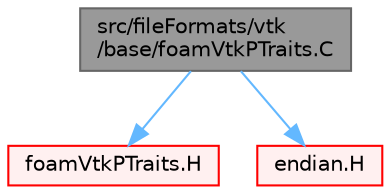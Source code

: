 digraph "src/fileFormats/vtk/base/foamVtkPTraits.C"
{
 // LATEX_PDF_SIZE
  bgcolor="transparent";
  edge [fontname=Helvetica,fontsize=10,labelfontname=Helvetica,labelfontsize=10];
  node [fontname=Helvetica,fontsize=10,shape=box,height=0.2,width=0.4];
  Node1 [id="Node000001",label="src/fileFormats/vtk\l/base/foamVtkPTraits.C",height=0.2,width=0.4,color="gray40", fillcolor="grey60", style="filled", fontcolor="black",tooltip=" "];
  Node1 -> Node2 [id="edge1_Node000001_Node000002",color="steelblue1",style="solid",tooltip=" "];
  Node2 [id="Node000002",label="foamVtkPTraits.H",height=0.2,width=0.4,color="red", fillcolor="#FFF0F0", style="filled",URL="$foamVtkPTraits_8H.html",tooltip=" "];
  Node1 -> Node5 [id="edge2_Node000001_Node000005",color="steelblue1",style="solid",tooltip=" "];
  Node5 [id="Node000005",label="endian.H",height=0.2,width=0.4,color="red", fillcolor="#FFF0F0", style="filled",URL="$endian_8H.html",tooltip="Help with architecture-specific aspects."];
}

